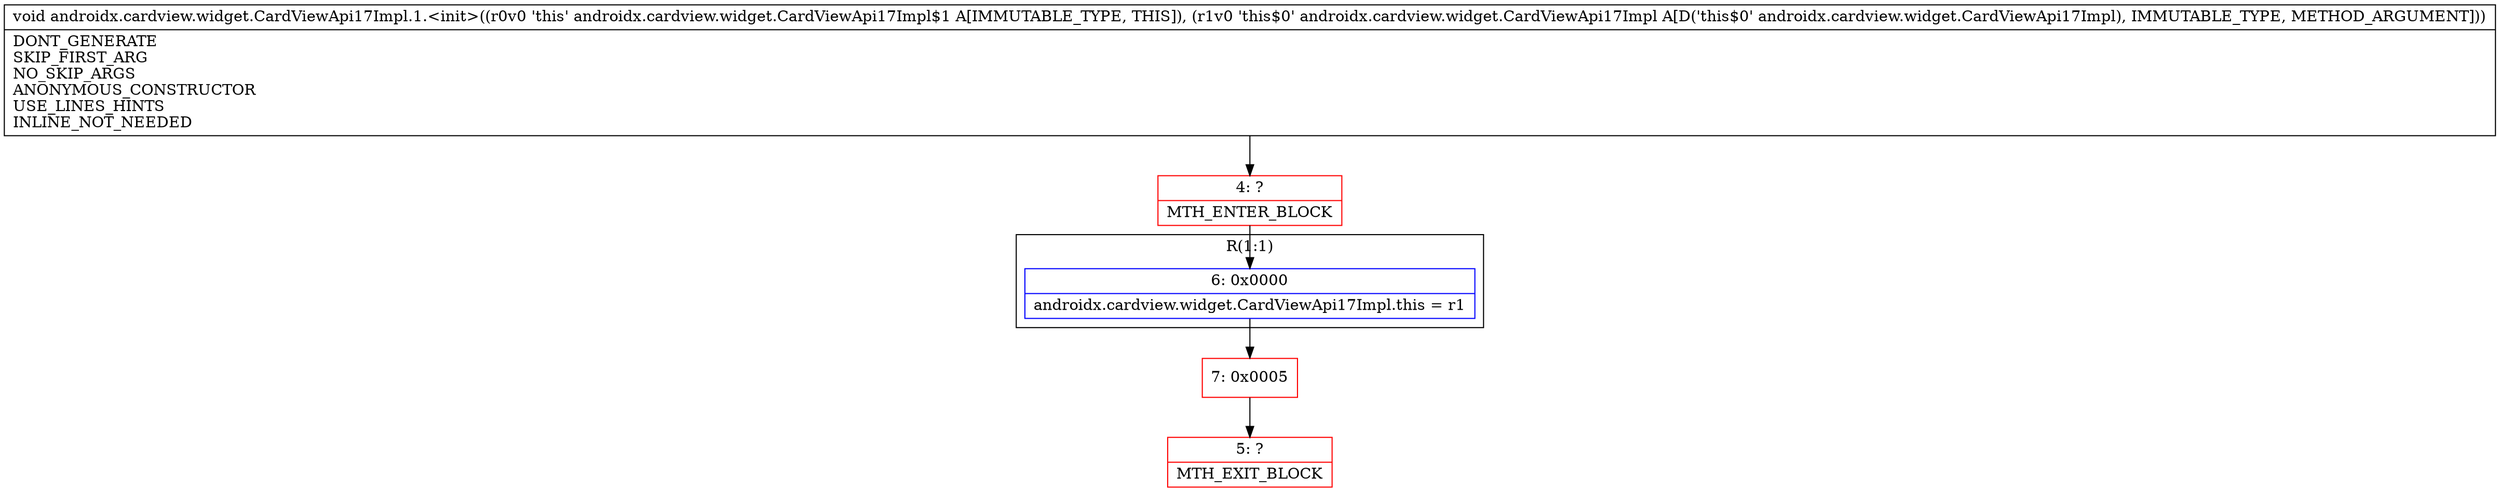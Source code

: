 digraph "CFG forandroidx.cardview.widget.CardViewApi17Impl.1.\<init\>(Landroidx\/cardview\/widget\/CardViewApi17Impl;)V" {
subgraph cluster_Region_145271521 {
label = "R(1:1)";
node [shape=record,color=blue];
Node_6 [shape=record,label="{6\:\ 0x0000|androidx.cardview.widget.CardViewApi17Impl.this = r1\l}"];
}
Node_4 [shape=record,color=red,label="{4\:\ ?|MTH_ENTER_BLOCK\l}"];
Node_7 [shape=record,color=red,label="{7\:\ 0x0005}"];
Node_5 [shape=record,color=red,label="{5\:\ ?|MTH_EXIT_BLOCK\l}"];
MethodNode[shape=record,label="{void androidx.cardview.widget.CardViewApi17Impl.1.\<init\>((r0v0 'this' androidx.cardview.widget.CardViewApi17Impl$1 A[IMMUTABLE_TYPE, THIS]), (r1v0 'this$0' androidx.cardview.widget.CardViewApi17Impl A[D('this$0' androidx.cardview.widget.CardViewApi17Impl), IMMUTABLE_TYPE, METHOD_ARGUMENT]))  | DONT_GENERATE\lSKIP_FIRST_ARG\lNO_SKIP_ARGS\lANONYMOUS_CONSTRUCTOR\lUSE_LINES_HINTS\lINLINE_NOT_NEEDED\l}"];
MethodNode -> Node_4;Node_6 -> Node_7;
Node_4 -> Node_6;
Node_7 -> Node_5;
}

